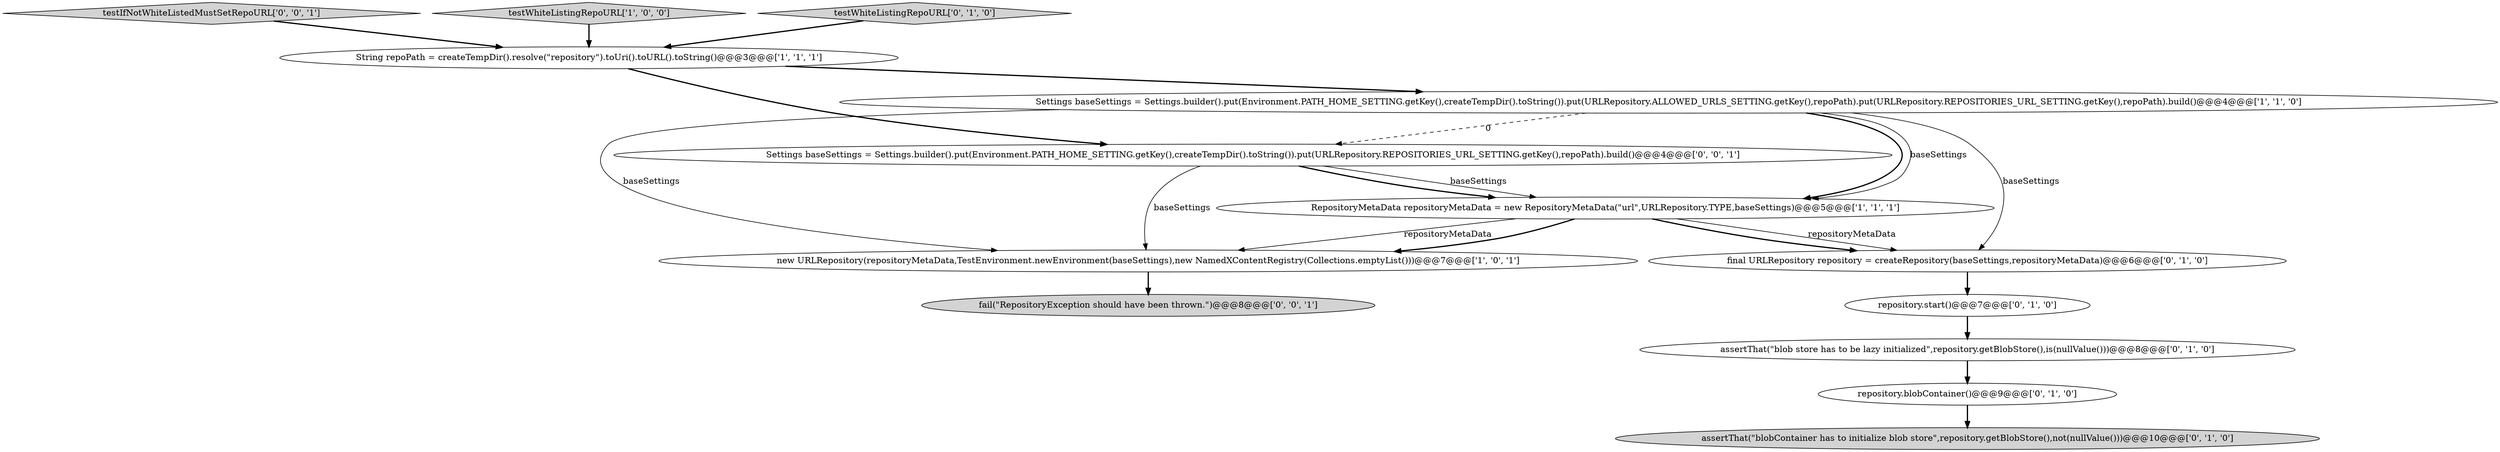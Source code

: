 digraph {
6 [style = filled, label = "repository.blobContainer()@@@9@@@['0', '1', '0']", fillcolor = white, shape = ellipse image = "AAA1AAABBB2BBB"];
8 [style = filled, label = "final URLRepository repository = createRepository(baseSettings,repositoryMetaData)@@@6@@@['0', '1', '0']", fillcolor = white, shape = ellipse image = "AAA0AAABBB2BBB"];
10 [style = filled, label = "assertThat(\"blobContainer has to initialize blob store\",repository.getBlobStore(),not(nullValue()))@@@10@@@['0', '1', '0']", fillcolor = lightgray, shape = ellipse image = "AAA1AAABBB2BBB"];
3 [style = filled, label = "RepositoryMetaData repositoryMetaData = new RepositoryMetaData(\"url\",URLRepository.TYPE,baseSettings)@@@5@@@['1', '1', '1']", fillcolor = white, shape = ellipse image = "AAA0AAABBB1BBB"];
4 [style = filled, label = "new URLRepository(repositoryMetaData,TestEnvironment.newEnvironment(baseSettings),new NamedXContentRegistry(Collections.emptyList()))@@@7@@@['1', '0', '1']", fillcolor = white, shape = ellipse image = "AAA0AAABBB1BBB"];
2 [style = filled, label = "Settings baseSettings = Settings.builder().put(Environment.PATH_HOME_SETTING.getKey(),createTempDir().toString()).put(URLRepository.ALLOWED_URLS_SETTING.getKey(),repoPath).put(URLRepository.REPOSITORIES_URL_SETTING.getKey(),repoPath).build()@@@4@@@['1', '1', '0']", fillcolor = white, shape = ellipse image = "AAA0AAABBB1BBB"];
5 [style = filled, label = "repository.start()@@@7@@@['0', '1', '0']", fillcolor = white, shape = ellipse image = "AAA1AAABBB2BBB"];
13 [style = filled, label = "Settings baseSettings = Settings.builder().put(Environment.PATH_HOME_SETTING.getKey(),createTempDir().toString()).put(URLRepository.REPOSITORIES_URL_SETTING.getKey(),repoPath).build()@@@4@@@['0', '0', '1']", fillcolor = white, shape = ellipse image = "AAA0AAABBB3BBB"];
1 [style = filled, label = "String repoPath = createTempDir().resolve(\"repository\").toUri().toURL().toString()@@@3@@@['1', '1', '1']", fillcolor = white, shape = ellipse image = "AAA0AAABBB1BBB"];
11 [style = filled, label = "testIfNotWhiteListedMustSetRepoURL['0', '0', '1']", fillcolor = lightgray, shape = diamond image = "AAA0AAABBB3BBB"];
0 [style = filled, label = "testWhiteListingRepoURL['1', '0', '0']", fillcolor = lightgray, shape = diamond image = "AAA0AAABBB1BBB"];
7 [style = filled, label = "assertThat(\"blob store has to be lazy initialized\",repository.getBlobStore(),is(nullValue()))@@@8@@@['0', '1', '0']", fillcolor = white, shape = ellipse image = "AAA1AAABBB2BBB"];
9 [style = filled, label = "testWhiteListingRepoURL['0', '1', '0']", fillcolor = lightgray, shape = diamond image = "AAA0AAABBB2BBB"];
12 [style = filled, label = "fail(\"RepositoryException should have been thrown.\")@@@8@@@['0', '0', '1']", fillcolor = lightgray, shape = ellipse image = "AAA0AAABBB3BBB"];
13->3 [style = solid, label="baseSettings"];
3->4 [style = solid, label="repositoryMetaData"];
8->5 [style = bold, label=""];
3->8 [style = solid, label="repositoryMetaData"];
7->6 [style = bold, label=""];
11->1 [style = bold, label=""];
0->1 [style = bold, label=""];
2->3 [style = bold, label=""];
6->10 [style = bold, label=""];
3->8 [style = bold, label=""];
4->12 [style = bold, label=""];
2->4 [style = solid, label="baseSettings"];
13->3 [style = bold, label=""];
13->4 [style = solid, label="baseSettings"];
1->13 [style = bold, label=""];
2->8 [style = solid, label="baseSettings"];
9->1 [style = bold, label=""];
1->2 [style = bold, label=""];
3->4 [style = bold, label=""];
5->7 [style = bold, label=""];
2->13 [style = dashed, label="0"];
2->3 [style = solid, label="baseSettings"];
}
